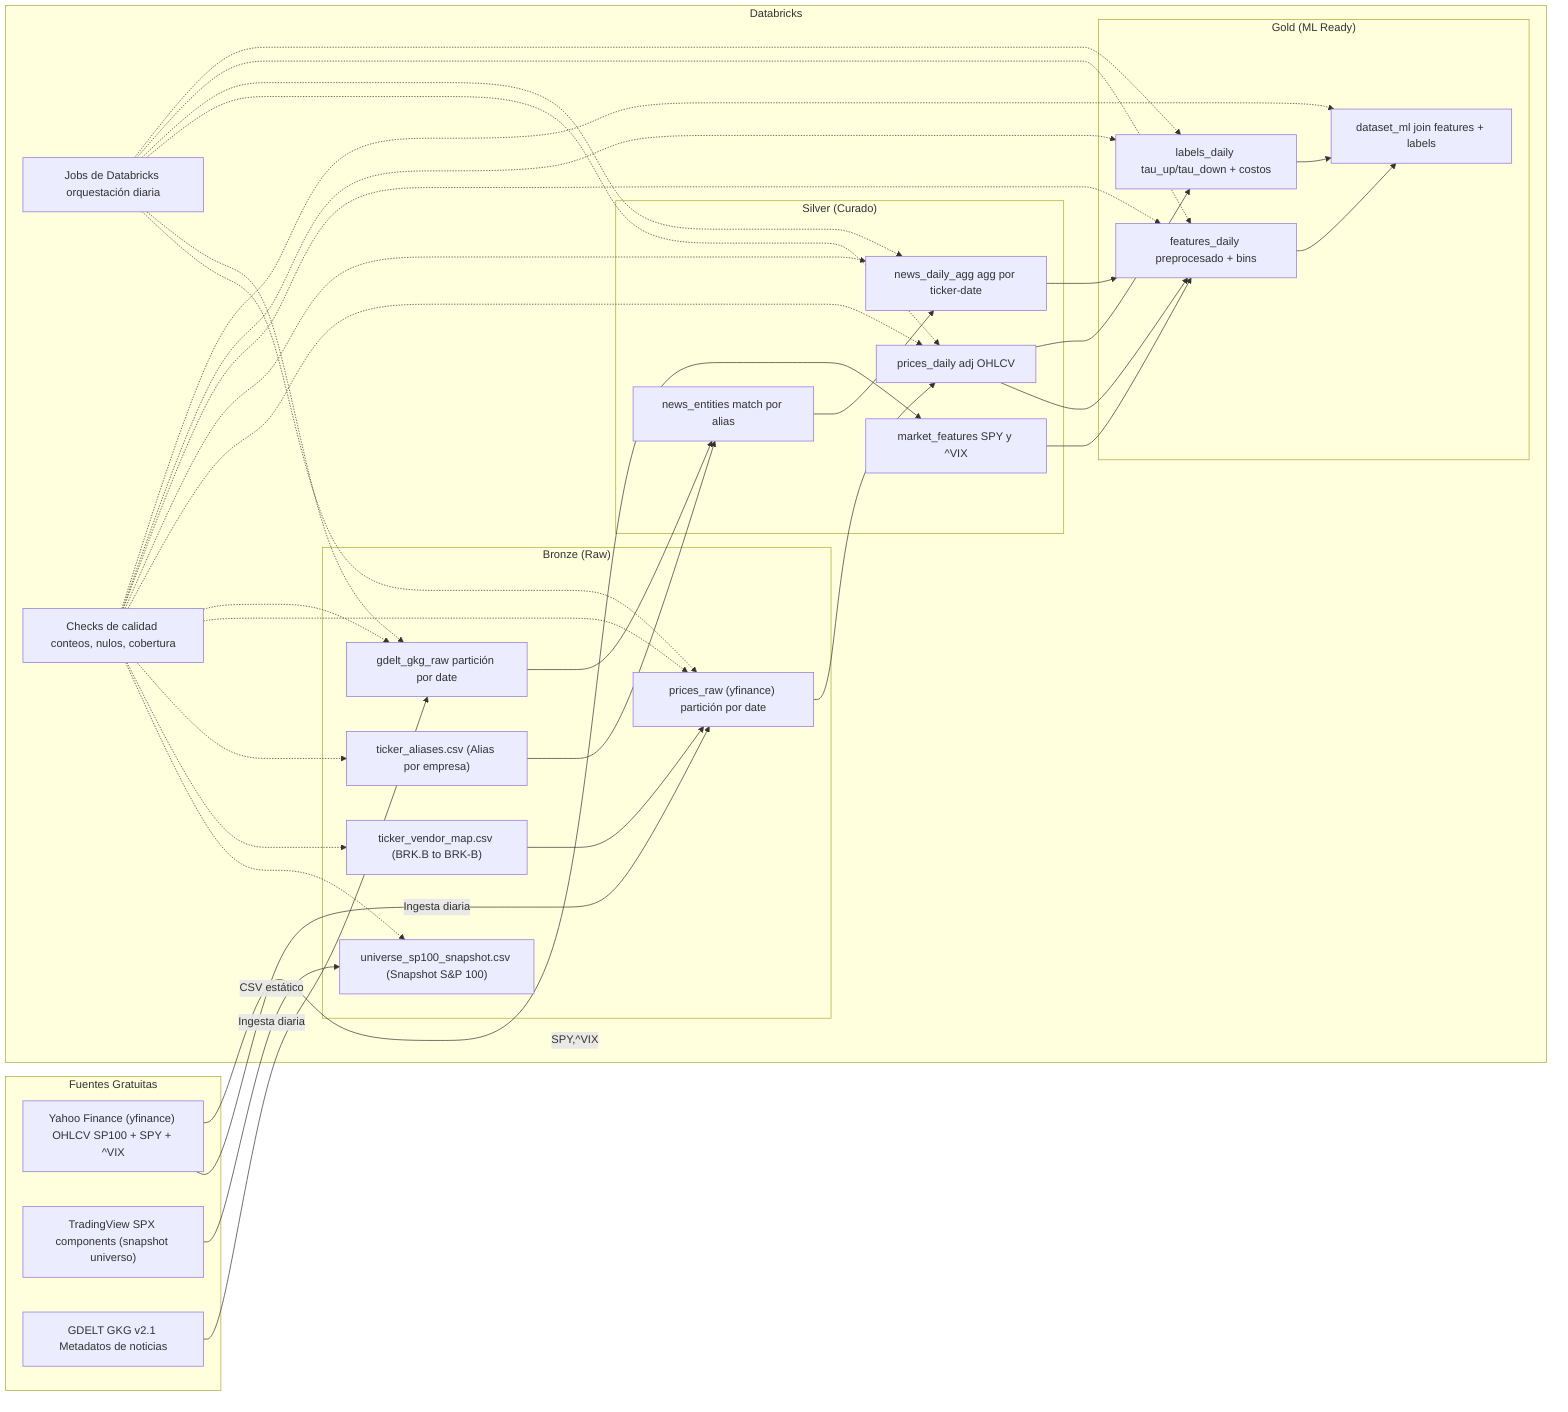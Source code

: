 flowchart LR
  %% Arquitectura MVP: Medallion + fuentes gratuitas

  subgraph Sources["Fuentes Gratuitas"]
    YF["Yahoo Finance (yfinance) OHLCV SP100 + SPY + ^VIX"]
    TV["TradingView SPX components (snapshot universo)"]
    GDELT["GDELT GKG v2.1 Metadatos de noticias"]
  end

  subgraph Databricks["Databricks"]
    direction TB

    subgraph Bronze["Bronze (Raw)"]
      U["universe_sp100_snapshot.csv (Snapshot S&amp;P 100)"]
      M["ticker_vendor_map.csv (BRK.B to BRK-B)"]
      A["ticker_aliases.csv (Alias por empresa)"]
      P["prices_raw (yfinance) partición por date"]
      N["gdelt_gkg_raw partición por date"]
    end

    subgraph Silver["Silver (Curado)"]
      PD["prices_daily adj OHLCV"]
      MF["market_features SPY y ^VIX"]
      NE["news_entities match por alias"]
      NA["news_daily_agg agg por ticker-date"]
    end

    subgraph Gold["Gold (ML Ready)"]
      FE["features_daily preprocesado + bins"]
      LB["labels_daily tau_up/tau_down + costos"]
      DS["dataset_ml join features + labels"]
    end

    O["Jobs de Databricks orquestación diaria"]
    QC["Checks de calidad conteos, nulos, cobertura"]
  end

  %% Flujo de datos
  YF -->|Ingesta diaria| P
  YF -->|SPY,^VIX| MF
  TV -->|CSV estático| U
  GDELT -->|Ingesta diaria| N
  M --> P
  A --> NE

  P --> PD
  PD --> FE
  MF --> FE
  N --> NE --> NA --> FE
  FE --> DS
  PD --> LB --> DS

  %% Orquestación y calidad
  O -.-> P
  O -.-> N
  O -.-> PD
  O -.-> NA
  O -.-> FE
  O -.-> LB
  QC -.-> U
  QC -.-> M
  QC -.-> A
  QC -.-> P
  QC -.-> N
  QC -.-> PD
  QC -.-> NA
  QC -.-> FE
  QC -.-> LB
  QC -.-> DS